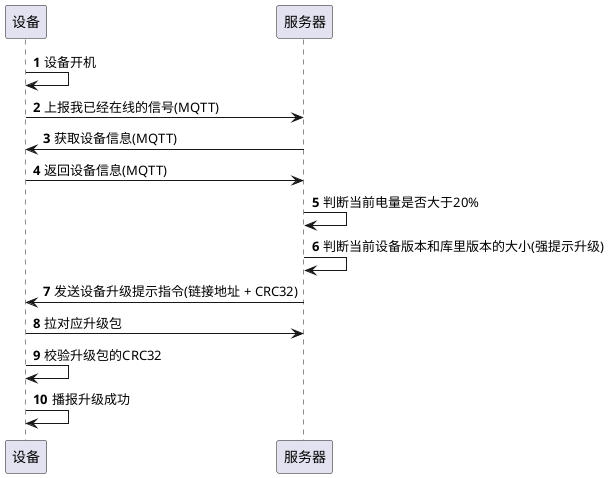 @startuml
'https://plantuml.com/sequence-diagram

autonumber

participant 设备 as firmware
participant 服务器 as server

firmware -> firmware: 设备开机
firmware -> server: 上报我已经在线的信号(MQTT)
server -> firmware: 获取设备信息(MQTT)
firmware -> server: 返回设备信息(MQTT)
server -> server: 判断当前电量是否大于20%
server -> server: 判断当前设备版本和库里版本的大小(强提示升级)
server -> firmware: 发送设备升级提示指令(链接地址 + CRC32)
firmware -> server: 拉对应升级包
firmware -> firmware: 校验升级包的CRC32
firmware -> firmware: 播报升级成功
@enduml